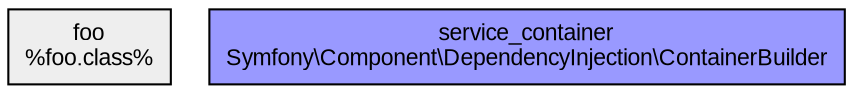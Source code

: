 digraph sc {
  ratio="compress"
  node [fontsize="11" fontname="Arial" shape="record"];
  edge [fontsize="9" fontname="Arial" color="grey" arrowhead="open" arrowsize="0.5"];

  node_foo [label="foo\n%foo.class%\n", shape=record, fillcolor="#eeeeee", style="filled"];
  node_service_container [label="service_container\nSymfony\\Component\\DependencyInjection\\ContainerBuilder\n", shape=record, fillcolor="#9999ff", style="filled"];
}
